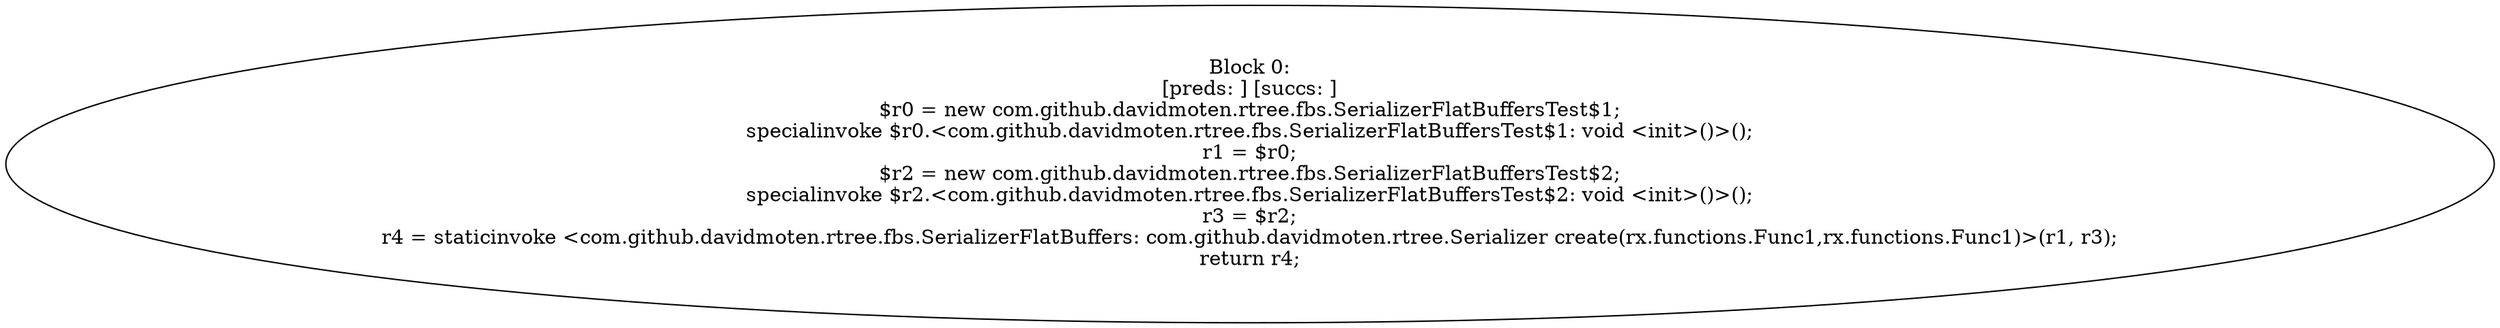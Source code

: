 digraph "unitGraph" {
    "Block 0:
[preds: ] [succs: ]
$r0 = new com.github.davidmoten.rtree.fbs.SerializerFlatBuffersTest$1;
specialinvoke $r0.<com.github.davidmoten.rtree.fbs.SerializerFlatBuffersTest$1: void <init>()>();
r1 = $r0;
$r2 = new com.github.davidmoten.rtree.fbs.SerializerFlatBuffersTest$2;
specialinvoke $r2.<com.github.davidmoten.rtree.fbs.SerializerFlatBuffersTest$2: void <init>()>();
r3 = $r2;
r4 = staticinvoke <com.github.davidmoten.rtree.fbs.SerializerFlatBuffers: com.github.davidmoten.rtree.Serializer create(rx.functions.Func1,rx.functions.Func1)>(r1, r3);
return r4;
"
}
